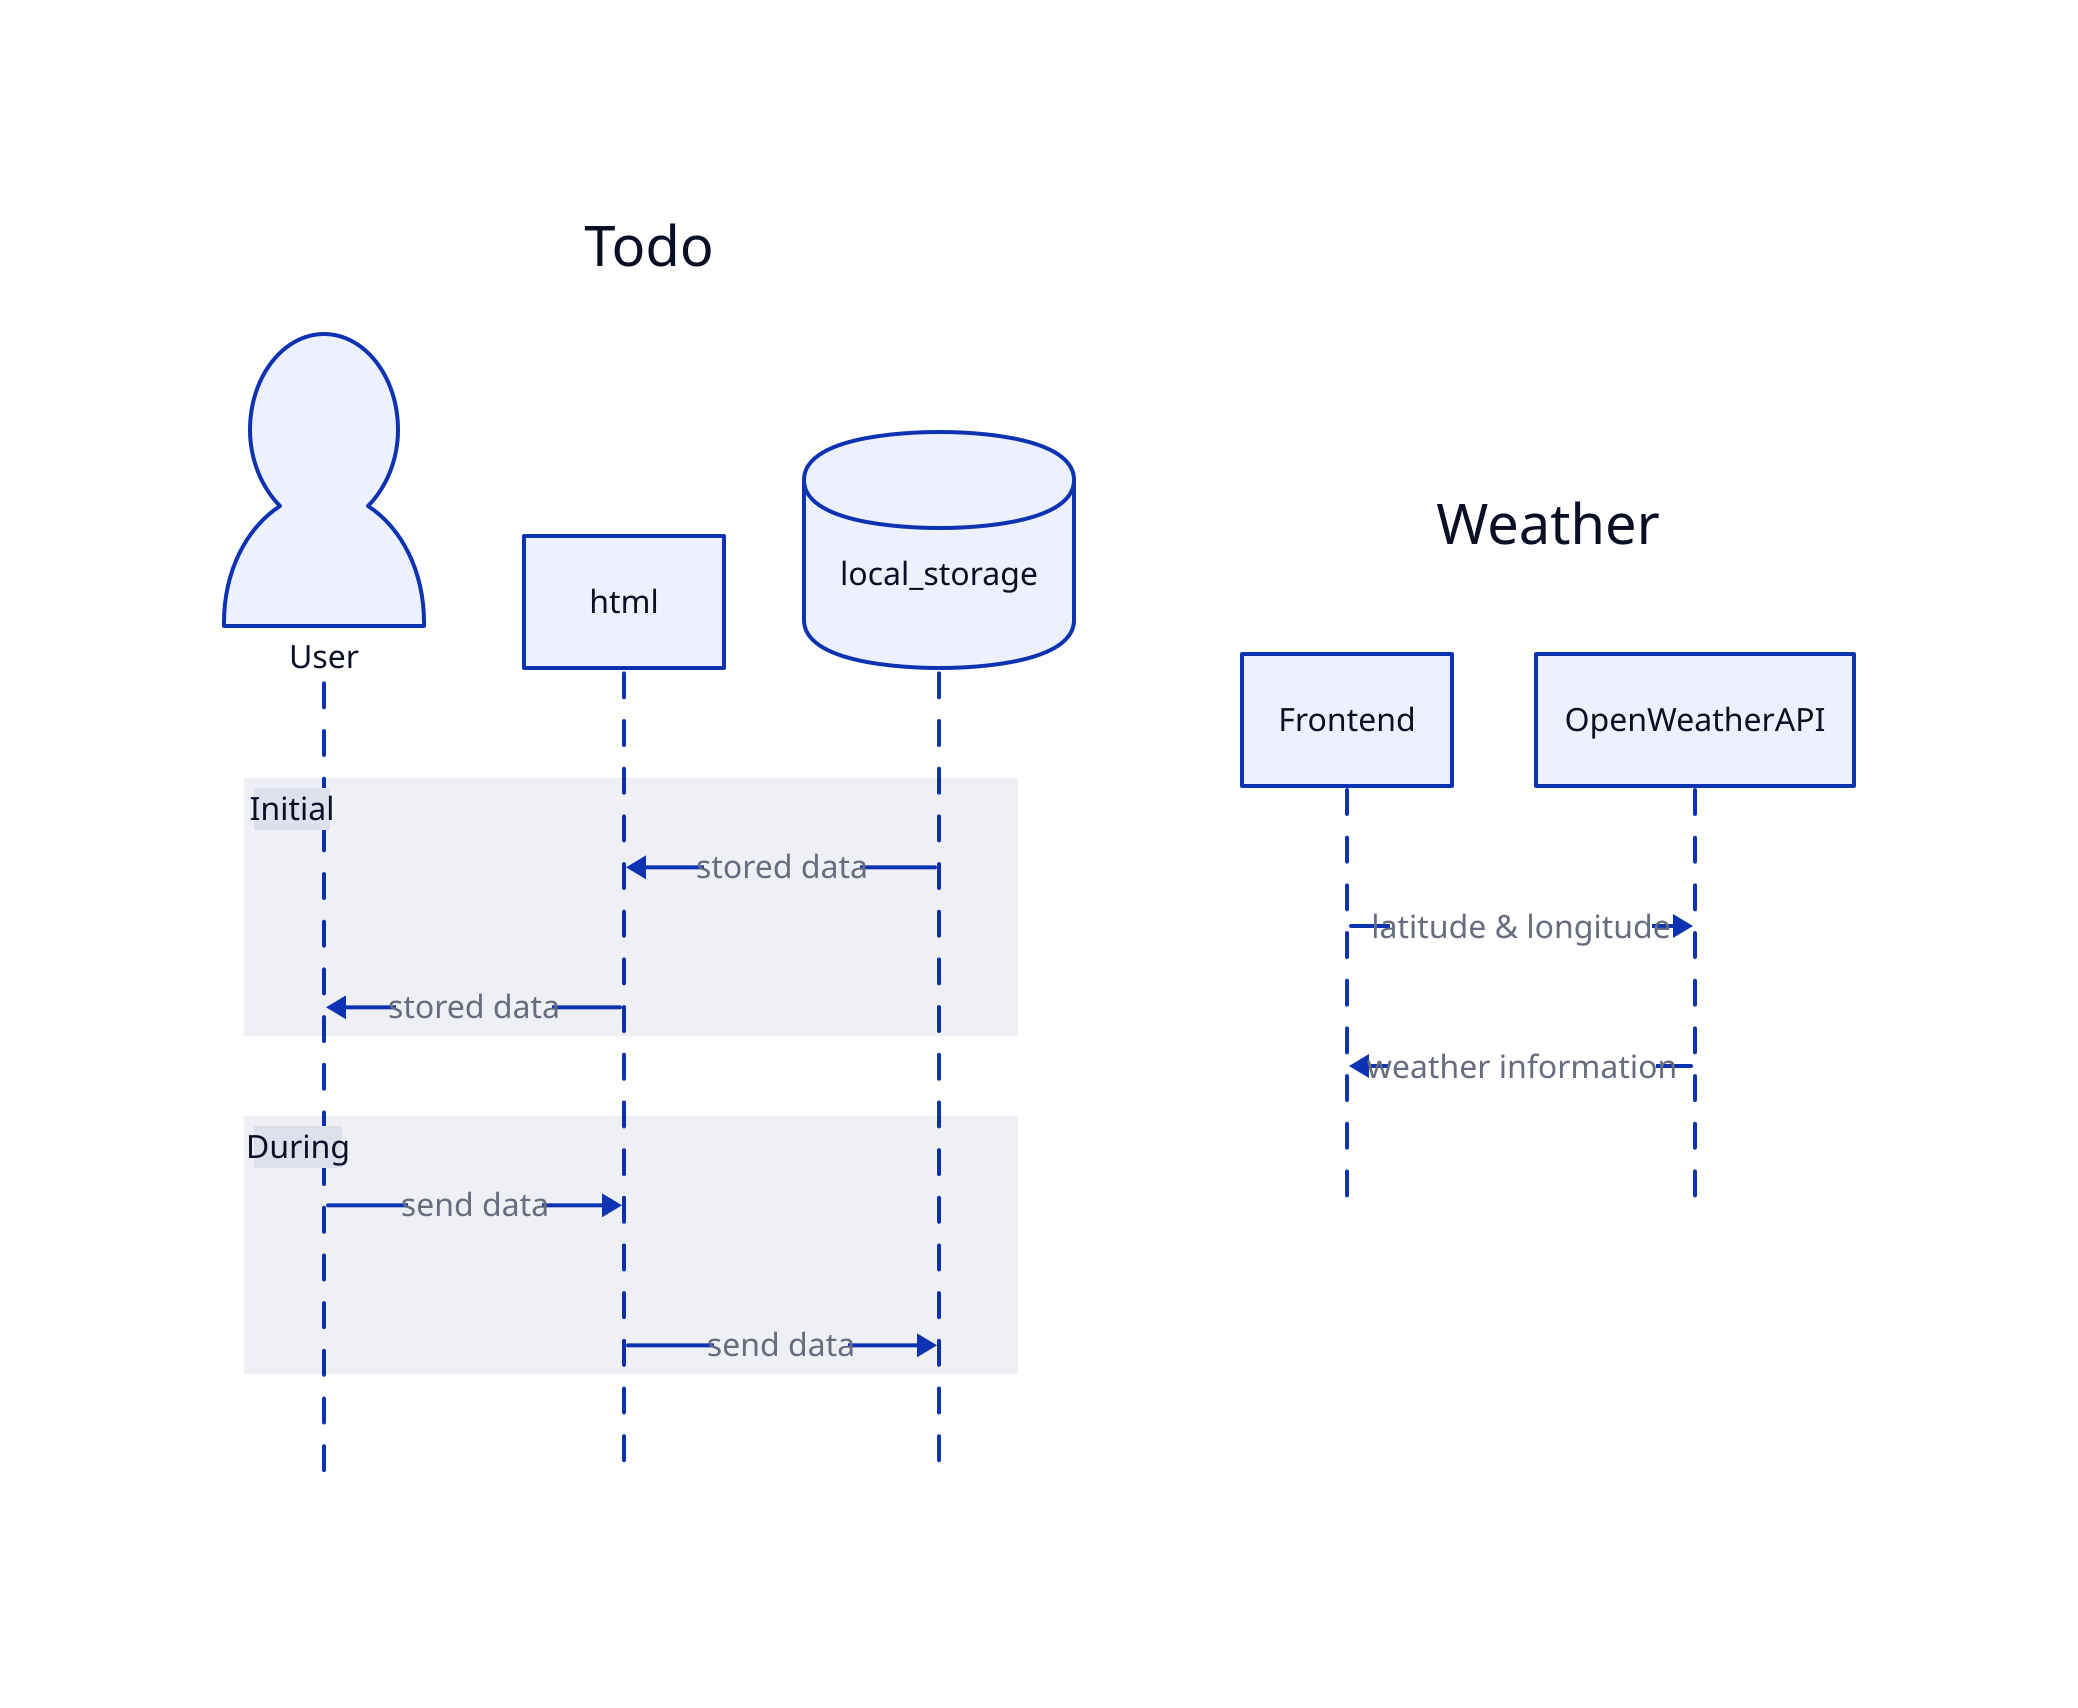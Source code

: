 Todo: {
  shape: sequence_diagram

  user: User
  html
  local_storage

  user.shape: person
  local_storage.shape: cylinder

  Initial: {
    local_storage -> html -> user: stored data
  }

  During: {
    user -> html -> local_storage: send data
  }
}

Weather: {
  shape: sequence_diagram

  Frontend
  OpenWeatherAPI

  Frontend -> OpenWeatherAPI: latitude & longitude
  OpenWeatherAPI -> Frontend: weather information
}
